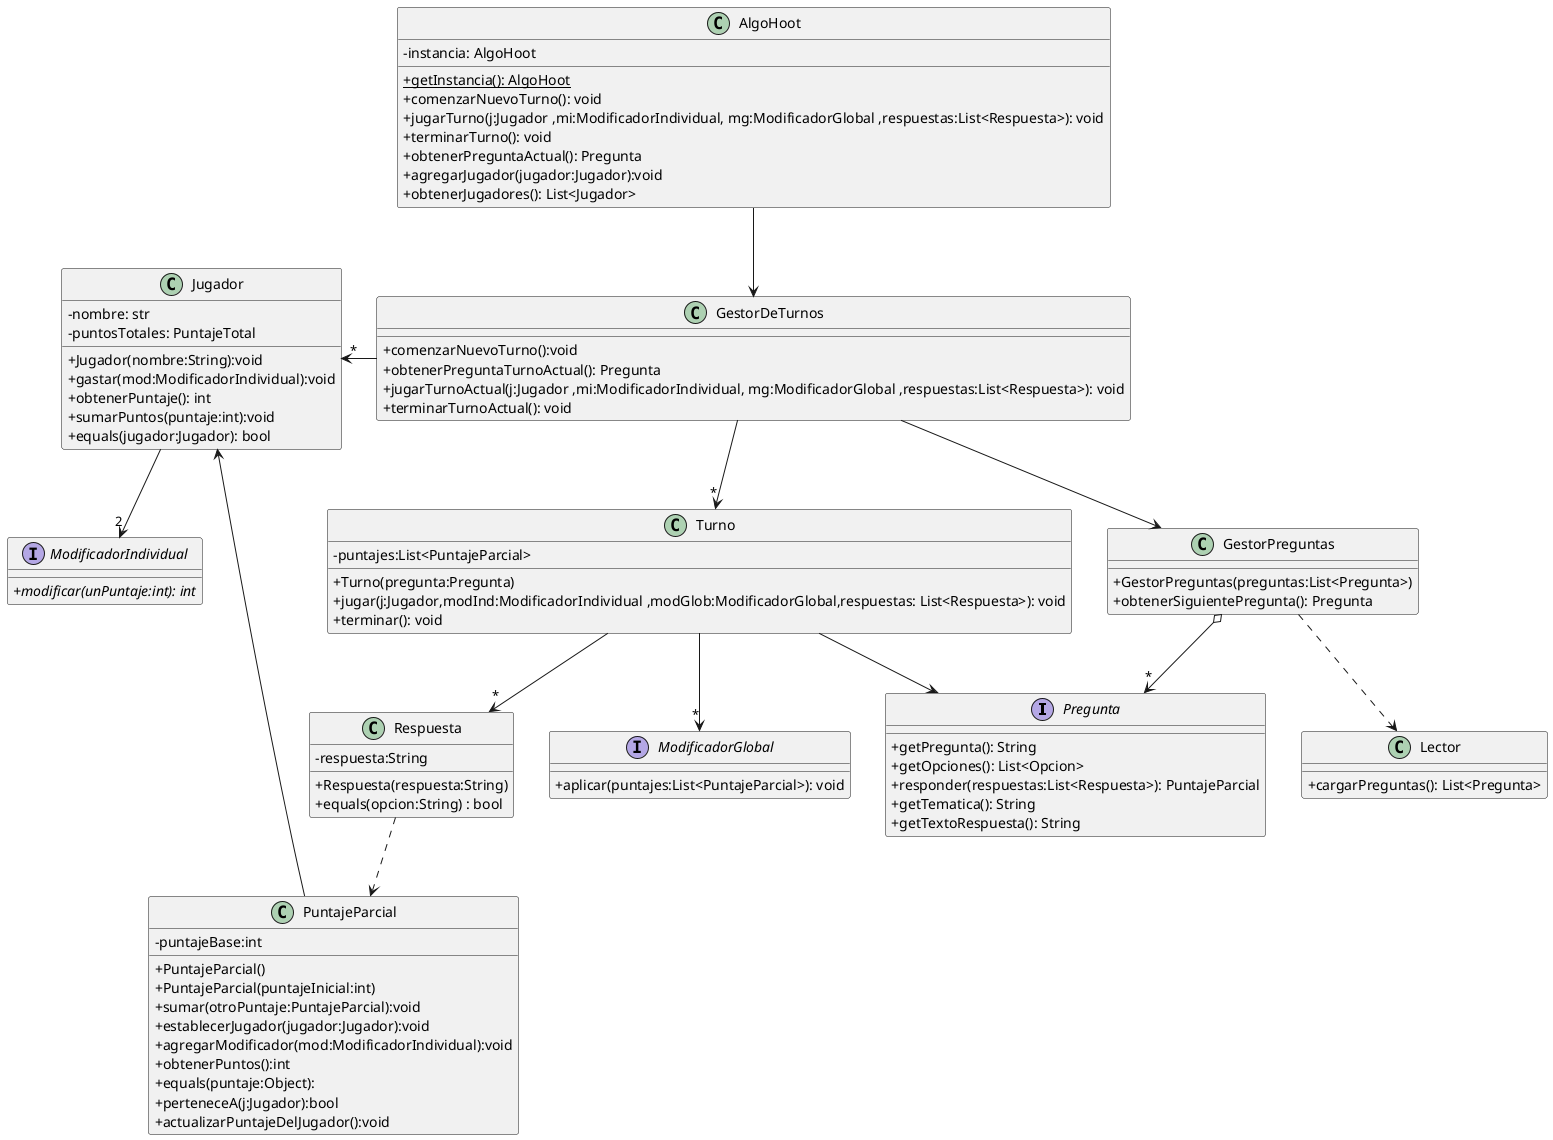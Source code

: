 @startuml clasesGenerales

skinparam monochrome false
/'skinparam monochrome true'/
/'hide circle '/
skinparam classAttributeIconSize 0

interface Pregunta {
    + getPregunta(): String
    + getOpciones(): List<Opcion>
    + responder(respuestas:List<Respuesta>): PuntajeParcial
    + getTematica(): String
    + getTextoRespuesta(): String
}

class GestorDeTurnos {
    +comenzarNuevoTurno():void
    +obtenerPreguntaTurnoActual(): Pregunta
    +jugarTurnoActual(j:Jugador ,mi:ModificadorIndividual, mg:ModificadorGlobal ,respuestas:List<Respuesta>): void
    +terminarTurnoActual(): void
}

class Turno {
    - puntajes:List<PuntajeParcial>
    + Turno(pregunta:Pregunta)
    + jugar(j:Jugador,modInd:ModificadorIndividual ,modGlob:ModificadorGlobal,respuestas: List<Respuesta>): void
    + terminar(): void
}

class GestorPreguntas {
    +GestorPreguntas(preguntas:List<Pregunta>)
    +obtenerSiguientePregunta(): Pregunta
}

class Jugador {
    - nombre: str
    - puntosTotales: PuntajeTotal
    + Jugador(nombre:String):void
    + gastar(mod:ModificadorIndividual):void
    + obtenerPuntaje(): int
    + sumarPuntos(puntaje:int):void
    + equals(jugador:Jugador): bool
}

class Respuesta {
    - respuesta:String
    + Respuesta(respuesta:String)
    + equals(opcion:String) : bool
}

class AlgoHoot {
    - instancia: AlgoHoot
    + {static}getInstancia(): AlgoHoot
    + comenzarNuevoTurno(): void
    + jugarTurno(j:Jugador ,mi:ModificadorIndividual, mg:ModificadorGlobal ,respuestas:List<Respuesta>): void
    + terminarTurno(): void
    + obtenerPreguntaActual(): Pregunta
    + agregarJugador(jugador:Jugador):void
    + obtenerJugadores(): List<Jugador>
}

class Lector{
    +cargarPreguntas(): List<Pregunta>
}

interface ModificadorIndividual{
    + {abstract} modificar(unPuntaje:int): int
}

interface ModificadorGlobal{
    +aplicar(puntajes:List<PuntajeParcial>): void
}

class PuntajeParcial{
    -puntajeBase:int
    +PuntajeParcial()
    +PuntajeParcial(puntajeInicial:int)
    +sumar(otroPuntaje:PuntajeParcial):void
    +establecerJugador(jugador:Jugador):void
    +agregarModificador(mod:ModificadorIndividual):void
    +obtenerPuntos():int
    +equals(puntaje:Object):
    +perteneceA(j:Jugador):bool
    +actualizarPuntajeDelJugador():void
}


GestorDeTurnos -down-> GestorPreguntas
GestorDeTurnos -down-> "*" Turno
GestorPreguntas o-->"*" Pregunta
GestorPreguntas ..> Lector
Turno --> Pregunta
Turno --> "*" Respuesta
AlgoHoot --> GestorDeTurnos
GestorDeTurnos -left->"*" Jugador
PuntajeParcial --> Jugador
Respuesta ..> PuntajeParcial

Jugador --> "2" ModificadorIndividual
Turno -->"*" ModificadorGlobal

@enduml
